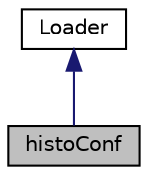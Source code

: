 digraph "histoConf"
{
 // LATEX_PDF_SIZE
  edge [fontname="Helvetica",fontsize="10",labelfontname="Helvetica",labelfontsize="10"];
  node [fontname="Helvetica",fontsize="10",shape=record];
  Node1 [label="histoConf",height=0.2,width=0.4,color="black", fillcolor="grey75", style="filled", fontcolor="black",tooltip=" "];
  Node2 -> Node1 [dir="back",color="midnightblue",fontsize="10",style="solid",fontname="Helvetica"];
  Node2 [label="Loader",height=0.2,width=0.4,color="black", fillcolor="white", style="filled",URL="$classLoader.html",tooltip="Loader será a classe base para ler os arquivos de configuração do projeto Uma vez que varios dos proc..."];
}
